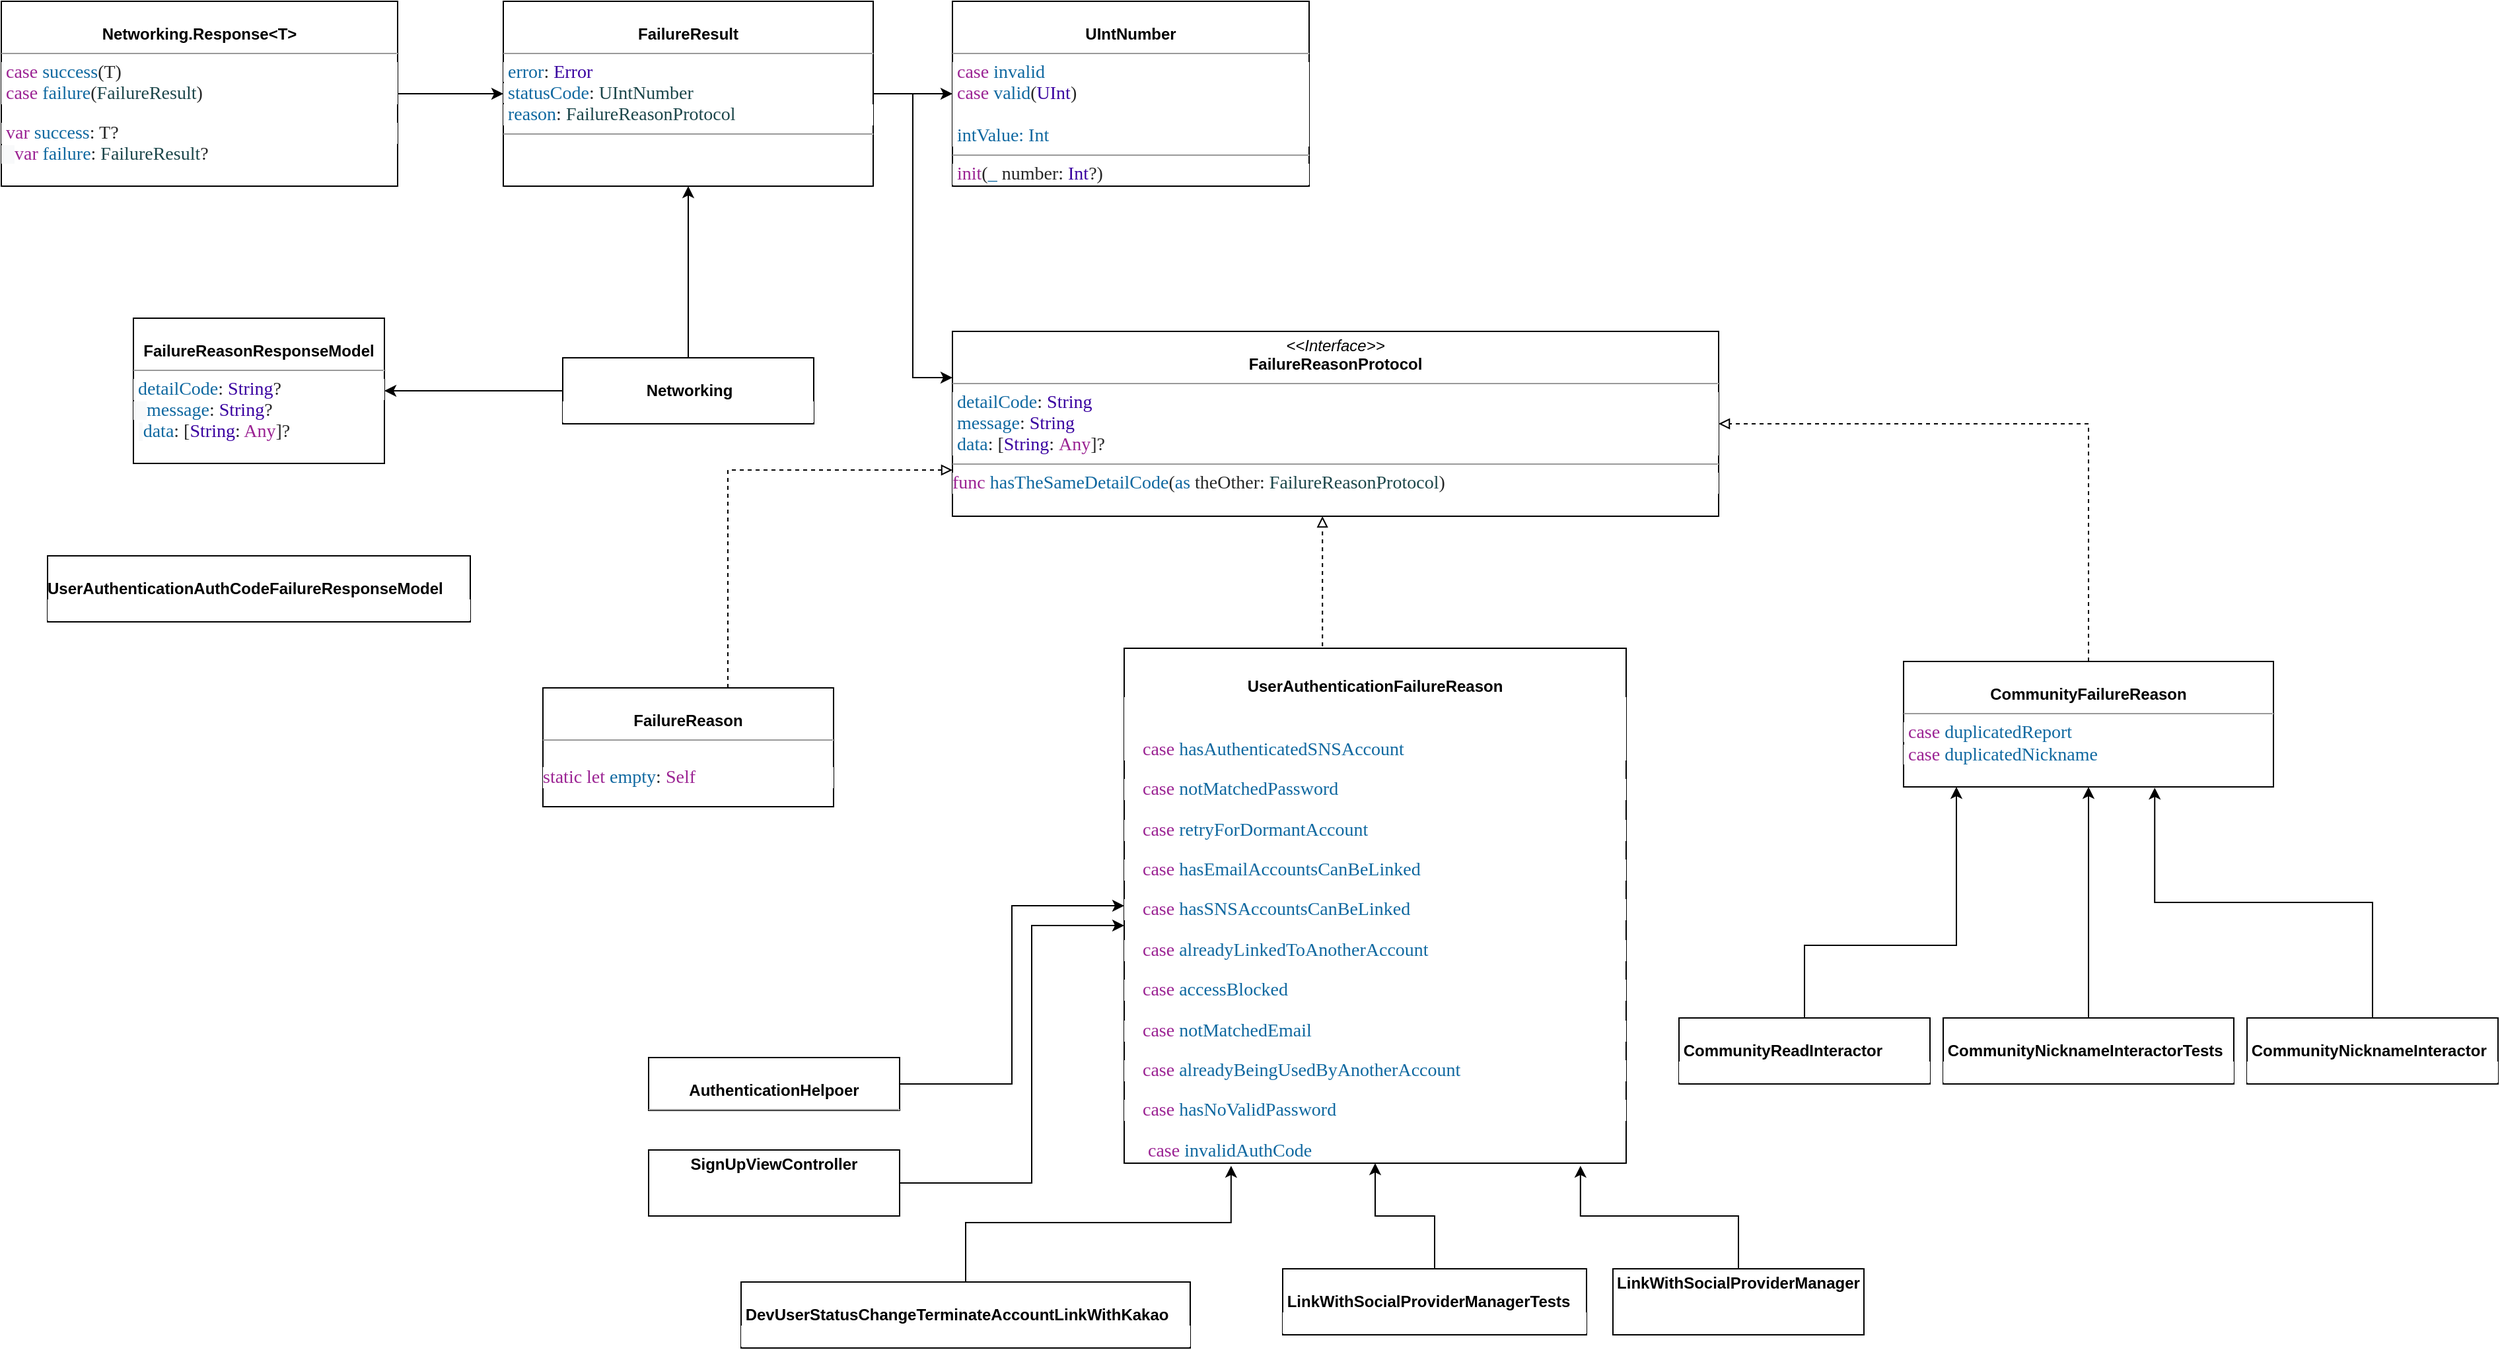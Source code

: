 <mxfile version="16.6.7" type="github">
  <diagram id="C5RBs43oDa-KdzZeNtuy" name="Page-1">
    <mxGraphModel dx="2040" dy="902" grid="1" gridSize="10" guides="1" tooltips="1" connect="1" arrows="1" fold="1" page="1" pageScale="1" pageWidth="827" pageHeight="1169" math="0" shadow="0">
      <root>
        <mxCell id="WIyWlLk6GJQsqaUBKTNV-0" />
        <mxCell id="WIyWlLk6GJQsqaUBKTNV-1" parent="WIyWlLk6GJQsqaUBKTNV-0" />
        <mxCell id="xyc1oHUzZBv7kjJxeI7Q-5" value="&lt;p style=&quot;margin: 0px ; margin-top: 4px ; text-align: center&quot;&gt;&lt;i&gt;&amp;lt;&amp;lt;Interface&amp;gt;&amp;gt;&lt;/i&gt;&lt;br&gt;&lt;b&gt;FailureReasonProtocol&lt;/b&gt;&lt;/p&gt;&lt;hr size=&quot;1&quot;&gt;&lt;p style=&quot;margin: 0px ; font-stretch: normal ; font-size: 14px ; line-height: normal ; font-family: &amp;#34;menlo&amp;#34; ; background-color: rgb(255 , 255 , 255)&quot;&gt;&lt;span style=&quot;color: rgba(0 , 0 , 0 , 0.85)&quot;&gt;&amp;nbsp;&lt;/span&gt;&lt;span style=&quot;color: rgb(15 , 104 , 160)&quot;&gt;detailCode&lt;span style=&quot;color: rgba(0 , 0 , 0 , 0.85)&quot;&gt;:&amp;nbsp;&lt;/span&gt;&lt;span style=&quot;color: rgb(57 , 0 , 160)&quot;&gt;String&lt;/span&gt;&lt;/span&gt;&lt;/p&gt;&lt;p style=&quot;margin: 0px ; font-stretch: normal ; font-size: 14px ; line-height: normal ; font-family: &amp;#34;menlo&amp;#34; ; color: rgba(0 , 0 , 0 , 0.85) ; background-color: rgb(255 , 255 , 255)&quot;&gt;&amp;nbsp;&lt;span style=&quot;color: rgb(15 , 104 , 160)&quot;&gt;message&lt;/span&gt;:&amp;nbsp;&lt;span style=&quot;color: rgb(57 , 0 , 160)&quot;&gt;String&lt;/span&gt;&lt;/p&gt;&lt;p style=&quot;margin: 0px ; font-stretch: normal ; font-size: 14px ; line-height: normal ; font-family: &amp;#34;menlo&amp;#34; ; color: rgba(0 , 0 , 0 , 0.85) ; background-color: rgb(255 , 255 , 255)&quot;&gt;&amp;nbsp;&lt;span style=&quot;color: rgb(15 , 104 , 160)&quot;&gt;data&lt;/span&gt;: [&lt;span style=&quot;color: rgb(57 , 0 , 160)&quot;&gt;String&lt;/span&gt;:&amp;nbsp;&lt;span style=&quot;color: rgb(155 , 35 , 147)&quot;&gt;Any&lt;/span&gt;]?&lt;/p&gt;&lt;hr size=&quot;1&quot;&gt;&lt;p style=&quot;margin: 0px ; font-stretch: normal ; font-size: 14px ; line-height: normal ; font-family: &amp;#34;menlo&amp;#34; ; color: rgb(15 , 104 , 160) ; background-color: rgb(255 , 255 , 255)&quot;&gt;&lt;span style=&quot;color: #9b2393&quot;&gt;func&lt;/span&gt;&lt;span style=&quot;color: rgba(0 , 0 , 0 , 0.85)&quot;&gt; &lt;/span&gt;hasTheSameDetailCode&lt;span style=&quot;color: rgba(0 , 0 , 0 , 0.85)&quot;&gt;(&lt;/span&gt;as&lt;span style=&quot;color: rgba(0 , 0 , 0 , 0.85)&quot;&gt; theOther: &lt;/span&gt;&lt;span style=&quot;color: #1c464a&quot;&gt;FailureReasonProtocol&lt;/span&gt;&lt;span style=&quot;color: rgba(0 , 0 , 0 , 0.85)&quot;&gt;)&lt;/span&gt;&lt;/p&gt;" style="verticalAlign=top;align=left;overflow=fill;fontSize=12;fontFamily=Helvetica;html=1;" vertex="1" parent="WIyWlLk6GJQsqaUBKTNV-1">
          <mxGeometry x="740" y="370" width="580" height="140" as="geometry" />
        </mxCell>
        <mxCell id="xyc1oHUzZBv7kjJxeI7Q-32" value="" style="edgeStyle=orthogonalEdgeStyle;rounded=0;orthogonalLoop=1;jettySize=auto;html=1;endArrow=block;endFill=0;dashed=1;exitX=0.395;exitY=-0.004;exitDx=0;exitDy=0;exitPerimeter=0;" edge="1" parent="WIyWlLk6GJQsqaUBKTNV-1" source="xyc1oHUzZBv7kjJxeI7Q-27" target="xyc1oHUzZBv7kjJxeI7Q-5">
          <mxGeometry relative="1" as="geometry">
            <Array as="points">
              <mxPoint x="1020" y="500" />
              <mxPoint x="1020" y="500" />
            </Array>
          </mxGeometry>
        </mxCell>
        <mxCell id="xyc1oHUzZBv7kjJxeI7Q-36" style="edgeStyle=orthogonalEdgeStyle;rounded=0;orthogonalLoop=1;jettySize=auto;html=1;entryX=0;entryY=0.75;entryDx=0;entryDy=0;endArrow=block;endFill=0;dashed=1;" edge="1" parent="WIyWlLk6GJQsqaUBKTNV-1" source="xyc1oHUzZBv7kjJxeI7Q-13" target="xyc1oHUzZBv7kjJxeI7Q-5">
          <mxGeometry relative="1" as="geometry">
            <Array as="points">
              <mxPoint x="570" y="475" />
            </Array>
          </mxGeometry>
        </mxCell>
        <mxCell id="xyc1oHUzZBv7kjJxeI7Q-13" value="&lt;p style=&quot;margin: 0px ; margin-top: 4px ; text-align: center&quot;&gt;&lt;br&gt;&lt;b&gt;FailureReason&lt;/b&gt;&lt;/p&gt;&lt;hr size=&quot;1&quot;&gt;&lt;p style=&quot;margin: 0px ; font-stretch: normal ; font-size: 14px ; line-height: normal ; font-family: &amp;#34;menlo&amp;#34; ; background-color: rgb(255 , 255 , 255)&quot;&gt;&lt;/p&gt;&lt;p style=&quot;margin: 0px ; margin-left: 4px&quot;&gt;&lt;br&gt;&lt;/p&gt;&lt;p style=&quot;margin: 0px ; font-stretch: normal ; font-size: 14px ; line-height: normal ; font-family: &amp;#34;menlo&amp;#34; ; color: rgb(155 , 35 , 147) ; background-color: rgb(255 , 255 , 255)&quot;&gt;static&lt;span style=&quot;color: rgba(0 , 0 , 0 , 0.85)&quot;&gt; &lt;/span&gt;let&lt;span style=&quot;color: rgba(0 , 0 , 0 , 0.85)&quot;&gt; &lt;/span&gt;&lt;span style=&quot;color: #0f68a0&quot;&gt;empty&lt;/span&gt;&lt;span style=&quot;color: rgba(0 , 0 , 0 , 0.85)&quot;&gt;: &lt;/span&gt;Self&lt;/p&gt;" style="verticalAlign=top;align=left;overflow=fill;fontSize=12;fontFamily=Helvetica;html=1;" vertex="1" parent="WIyWlLk6GJQsqaUBKTNV-1">
          <mxGeometry x="430" y="640" width="220" height="90" as="geometry" />
        </mxCell>
        <mxCell id="xyc1oHUzZBv7kjJxeI7Q-37" style="edgeStyle=orthogonalEdgeStyle;rounded=0;orthogonalLoop=1;jettySize=auto;html=1;entryX=1;entryY=0.5;entryDx=0;entryDy=0;dashed=1;endArrow=block;endFill=0;" edge="1" parent="WIyWlLk6GJQsqaUBKTNV-1" source="xyc1oHUzZBv7kjJxeI7Q-14" target="xyc1oHUzZBv7kjJxeI7Q-5">
          <mxGeometry relative="1" as="geometry">
            <Array as="points">
              <mxPoint x="1600" y="440" />
            </Array>
          </mxGeometry>
        </mxCell>
        <mxCell id="xyc1oHUzZBv7kjJxeI7Q-14" value="&lt;p style=&quot;margin: 0px ; margin-top: 4px ; text-align: center&quot;&gt;&lt;br&gt;&lt;b&gt;CommunityFailureReason&lt;/b&gt;&lt;/p&gt;&lt;hr size=&quot;1&quot;&gt;&lt;p style=&quot;margin: 0px ; font-stretch: normal ; font-size: 14px ; line-height: normal ; font-family: &amp;#34;menlo&amp;#34; ; background-color: rgb(255 , 255 , 255)&quot;&gt;&lt;/p&gt;&lt;span style=&quot;color: rgb(155 , 35 , 147) ; font-family: &amp;#34;menlo&amp;#34; ; font-size: 14px ; background-color: rgb(255 , 255 , 255)&quot;&gt;&amp;nbsp;case&amp;nbsp;&lt;/span&gt;&lt;span style=&quot;color: rgb(15 , 104 , 160) ; font-family: &amp;#34;menlo&amp;#34; ; font-size: 14px ; background-color: rgb(255 , 255 , 255)&quot;&gt;duplicatedReport&lt;/span&gt;&lt;span style=&quot;color: rgb(155 , 35 , 147) ; font-family: &amp;#34;menlo&amp;#34; ; font-size: 14px ; background-color: rgb(255 , 255 , 255)&quot;&gt;&lt;br&gt;&lt;/span&gt;&lt;span style=&quot;color: rgb(155 , 35 , 147) ; font-family: &amp;#34;menlo&amp;#34; ; font-size: 14px ; background-color: rgb(255 , 255 , 255)&quot;&gt;&amp;nbsp;case&amp;nbsp;&lt;/span&gt;&lt;span style=&quot;color: rgb(15 , 104 , 160) ; font-family: &amp;#34;menlo&amp;#34; ; font-size: 14px ; background-color: rgb(255 , 255 , 255)&quot;&gt;duplicatedNickname&lt;/span&gt;&lt;span style=&quot;color: rgb(155 , 35 , 147) ; font-family: &amp;#34;menlo&amp;#34; ; font-size: 14px ; background-color: rgb(255 , 255 , 255)&quot;&gt;&lt;br&gt;&lt;/span&gt;" style="verticalAlign=top;align=left;overflow=fill;fontSize=12;fontFamily=Helvetica;html=1;" vertex="1" parent="WIyWlLk6GJQsqaUBKTNV-1">
          <mxGeometry x="1460" y="620" width="280" height="95" as="geometry" />
        </mxCell>
        <mxCell id="xyc1oHUzZBv7kjJxeI7Q-34" value="" style="edgeStyle=orthogonalEdgeStyle;rounded=0;orthogonalLoop=1;jettySize=auto;html=1;endArrow=classic;endFill=1;" edge="1" parent="WIyWlLk6GJQsqaUBKTNV-1" source="xyc1oHUzZBv7kjJxeI7Q-25" target="xyc1oHUzZBv7kjJxeI7Q-26">
          <mxGeometry relative="1" as="geometry" />
        </mxCell>
        <mxCell id="xyc1oHUzZBv7kjJxeI7Q-35" style="edgeStyle=orthogonalEdgeStyle;rounded=0;orthogonalLoop=1;jettySize=auto;html=1;entryX=0;entryY=0.25;entryDx=0;entryDy=0;endArrow=classic;endFill=1;" edge="1" parent="WIyWlLk6GJQsqaUBKTNV-1" source="xyc1oHUzZBv7kjJxeI7Q-25" target="xyc1oHUzZBv7kjJxeI7Q-5">
          <mxGeometry relative="1" as="geometry" />
        </mxCell>
        <mxCell id="xyc1oHUzZBv7kjJxeI7Q-25" value="&lt;p style=&quot;margin: 0px ; margin-top: 4px ; text-align: center&quot;&gt;&lt;br&gt;&lt;b&gt;FailureResult&lt;/b&gt;&lt;/p&gt;&lt;hr size=&quot;1&quot;&gt;&lt;p style=&quot;margin: 0px ; font-stretch: normal ; font-size: 14px ; line-height: normal ; font-family: &amp;#34;menlo&amp;#34; ; color: rgb(15 , 104 , 160)&quot;&gt;&lt;span style=&quot;background-color: #ffffff&quot;&gt;&amp;nbsp;error&lt;/span&gt;&lt;span style=&quot;color: rgba(0 , 0 , 0 , 0.85) ; background-color: #ffffff&quot;&gt;: &lt;/span&gt;&lt;span style=&quot;color: #3900a0 ; background-color: #ffffff&quot;&gt;Error&lt;/span&gt;&lt;/p&gt;&lt;p style=&quot;margin: 0px ; font-stretch: normal ; font-size: 14px ; line-height: normal ; font-family: &amp;#34;menlo&amp;#34; ; color: rgb(15 , 104 , 160)&quot;&gt;&lt;span style=&quot;background-color: #ffffff&quot;&gt;&amp;nbsp;statusCode&lt;/span&gt;&lt;span style=&quot;color: rgba(0 , 0 , 0 , 0.85) ; background-color: #ffffff&quot;&gt;: &lt;/span&gt;&lt;span style=&quot;color: #1c464a ; background-color: #ffffff&quot;&gt;UIntNumber&lt;/span&gt;&lt;/p&gt;&lt;p style=&quot;margin: 0px ; font-stretch: normal ; font-size: 14px ; line-height: normal ; font-family: &amp;#34;menlo&amp;#34; ; color: rgb(28 , 70 , 74) ; background-color: rgb(255 , 255 , 255)&quot;&gt;&lt;span style=&quot;color: #0f68a0&quot;&gt;&amp;nbsp;reason&lt;/span&gt;&lt;span style=&quot;color: rgba(0 , 0 , 0 , 0.85)&quot;&gt;: &lt;/span&gt;FailureReasonProtocol&lt;/p&gt;&lt;hr size=&quot;1&quot;&gt;&lt;p style=&quot;margin: 0px ; margin-left: 4px&quot;&gt;&lt;br&gt;&lt;/p&gt;" style="verticalAlign=top;align=left;overflow=fill;fontSize=12;fontFamily=Helvetica;html=1;" vertex="1" parent="WIyWlLk6GJQsqaUBKTNV-1">
          <mxGeometry x="400" y="120" width="280" height="140" as="geometry" />
        </mxCell>
        <mxCell id="xyc1oHUzZBv7kjJxeI7Q-26" value="&lt;p style=&quot;margin: 0px ; margin-top: 4px ; text-align: center&quot;&gt;&lt;br&gt;&lt;b&gt;UIntNumber&lt;/b&gt;&lt;/p&gt;&lt;hr size=&quot;1&quot;&gt;&lt;p style=&quot;margin: 0px ; font-stretch: normal ; font-size: 14px ; line-height: normal ; font-family: &amp;#34;menlo&amp;#34; ; color: rgb(15 , 104 , 160) ; background-color: rgb(255 , 255 , 255)&quot;&gt;&lt;span style=&quot;color: #9b2393&quot;&gt;&amp;nbsp;case&lt;/span&gt;&lt;span style=&quot;color: rgba(0 , 0 , 0 , 0.85)&quot;&gt; &lt;/span&gt;invalid&lt;/p&gt;&lt;p style=&quot;margin: 0px ; font-stretch: normal ; font-size: 14px ; line-height: normal ; font-family: &amp;#34;menlo&amp;#34; ; color: rgba(0 , 0 , 0 , 0.85) ; background-color: rgb(255 , 255 , 255)&quot;&gt;&lt;span style=&quot;color: #9b2393&quot;&gt;&amp;nbsp;case&lt;/span&gt; &lt;span style=&quot;color: #0f68a0&quot;&gt;valid&lt;/span&gt;(&lt;span style=&quot;color: #3900a0&quot;&gt;UInt&lt;/span&gt;)&lt;/p&gt;&lt;p style=&quot;margin: 0px ; font-stretch: normal ; font-size: 14px ; line-height: normal ; font-family: &amp;#34;menlo&amp;#34; ; color: rgb(15 , 104 , 160) ; background-color: rgb(255 , 255 , 255)&quot;&gt;&amp;nbsp;&lt;/p&gt;&lt;p style=&quot;margin: 0px ; font-stretch: normal ; font-size: 14px ; line-height: normal ; font-family: &amp;#34;menlo&amp;#34; ; color: rgb(15 , 104 , 160) ; background-color: rgb(255 , 255 , 255)&quot;&gt;&amp;nbsp;intValue: Int&lt;/p&gt;&lt;hr size=&quot;1&quot;&gt;&lt;p style=&quot;margin: 0px ; font-stretch: normal ; font-size: 14px ; line-height: normal ; font-family: &amp;#34;menlo&amp;#34; ; color: rgba(0 , 0 , 0 , 0.85) ; background-color: rgb(255 , 255 , 255)&quot;&gt;&lt;span style=&quot;color: #9b2393&quot;&gt;&amp;nbsp;init&lt;/span&gt;(&lt;span style=&quot;color: #0f68a0&quot;&gt;_&lt;/span&gt; number: &lt;span style=&quot;color: #3900a0&quot;&gt;Int&lt;/span&gt;?)&lt;/p&gt;" style="verticalAlign=top;align=left;overflow=fill;fontSize=12;fontFamily=Helvetica;html=1;" vertex="1" parent="WIyWlLk6GJQsqaUBKTNV-1">
          <mxGeometry x="740" y="120" width="270" height="140" as="geometry" />
        </mxCell>
        <mxCell id="xyc1oHUzZBv7kjJxeI7Q-27" value="&lt;p style=&quot;margin: 0px ; margin-top: 4px ; text-align: center&quot;&gt;&lt;b&gt;&lt;br&gt;&lt;/b&gt;&lt;/p&gt;&lt;p style=&quot;margin: 0px ; margin-top: 4px ; text-align: center&quot;&gt;&lt;b&gt;UserAuthenticationFailureReason&lt;/b&gt;&lt;/p&gt;&lt;p style=&quot;margin: 0px ; font-stretch: normal ; font-size: 14px ; line-height: normal ; font-family: &amp;#34;menlo&amp;#34; ; background-color: rgb(255 , 255 , 255)&quot;&gt;&lt;/p&gt;&lt;p style=&quot;margin: 0px ; font-stretch: normal ; font-size: 14px ; line-height: normal ; font-family: &amp;#34;menlo&amp;#34; ; color: rgb(93 , 108 , 121) ; background-color: rgb(255 , 255 , 255)&quot;&gt;&lt;span style=&quot;color: rgba(0 , 0 , 0 , 0.85)&quot;&gt;&amp;nbsp; &amp;nbsp;&amp;nbsp;&lt;/span&gt;&lt;/p&gt;&lt;p style=&quot;margin: 0px ; font-stretch: normal ; font-size: 14px ; line-height: normal ; font-family: &amp;#34;menlo&amp;#34; ; color: rgb(93 , 108 , 121) ; background-color: rgb(255 , 255 , 255)&quot;&gt;&lt;span style=&quot;color: #9b2393&quot;&gt;&lt;br&gt;&lt;/span&gt;&lt;/p&gt;&lt;p style=&quot;margin: 0px ; font-stretch: normal ; font-size: 14px ; line-height: normal ; font-family: &amp;#34;menlo&amp;#34; ; color: rgb(93 , 108 , 121) ; background-color: rgb(255 , 255 , 255)&quot;&gt;&lt;span style=&quot;color: #9b2393&quot;&gt;&amp;nbsp; &amp;nbsp; case&lt;/span&gt;&lt;span style=&quot;color: rgba(0 , 0 , 0 , 0.85)&quot;&gt; &lt;/span&gt;&lt;span style=&quot;color: #0f68a0&quot;&gt;hasAuthenticatedSNSAccount&lt;/span&gt;&lt;/p&gt;&lt;br&gt;&lt;p style=&quot;margin: 0px ; font-stretch: normal ; font-size: 14px ; line-height: normal ; font-family: &amp;#34;menlo&amp;#34; ; color: rgb(15 , 104 , 160) ; background-color: rgb(255 , 255 , 255)&quot;&gt;&lt;span style=&quot;color: rgba(0 , 0 , 0 , 0.85)&quot;&gt;&amp;nbsp; &amp;nbsp; &lt;/span&gt;&lt;span style=&quot;color: #9b2393&quot;&gt;case&lt;/span&gt;&lt;span style=&quot;color: rgba(0 , 0 , 0 , 0.85)&quot;&gt; &lt;/span&gt;notMatchedPassword&lt;/p&gt;&lt;br&gt;&lt;p style=&quot;margin: 0px ; font-stretch: normal ; font-size: 14px ; line-height: normal ; font-family: &amp;#34;menlo&amp;#34; ; color: rgb(15 , 104 , 160) ; background-color: rgb(255 , 255 , 255)&quot;&gt;&lt;span style=&quot;color: rgba(0 , 0 , 0 , 0.85)&quot;&gt;&amp;nbsp; &amp;nbsp; &lt;/span&gt;&lt;span style=&quot;color: #9b2393&quot;&gt;case&lt;/span&gt;&lt;span style=&quot;color: rgba(0 , 0 , 0 , 0.85)&quot;&gt; &lt;/span&gt;retryForDormantAccount&lt;/p&gt;&lt;br&gt;&lt;p style=&quot;margin: 0px ; font-stretch: normal ; font-size: 14px ; line-height: normal ; font-family: &amp;#34;menlo&amp;#34; ; color: rgb(15 , 104 , 160) ; background-color: rgb(255 , 255 , 255)&quot;&gt;&lt;span style=&quot;color: rgba(0 , 0 , 0 , 0.85)&quot;&gt;&amp;nbsp; &amp;nbsp; &lt;/span&gt;&lt;span style=&quot;color: #9b2393&quot;&gt;case&lt;/span&gt;&lt;span style=&quot;color: rgba(0 , 0 , 0 , 0.85)&quot;&gt; &lt;/span&gt;hasEmailAccountsCanBeLinked&lt;/p&gt;&lt;br&gt;&lt;p style=&quot;margin: 0px ; font-stretch: normal ; font-size: 14px ; line-height: normal ; font-family: &amp;#34;menlo&amp;#34; ; color: rgb(15 , 104 , 160) ; background-color: rgb(255 , 255 , 255)&quot;&gt;&lt;span style=&quot;color: rgba(0 , 0 , 0 , 0.85)&quot;&gt;&amp;nbsp; &amp;nbsp; &lt;/span&gt;&lt;span style=&quot;color: #9b2393&quot;&gt;case&lt;/span&gt;&lt;span style=&quot;color: rgba(0 , 0 , 0 , 0.85)&quot;&gt; &lt;/span&gt;hasSNSAccountsCanBeLinked&lt;/p&gt;&lt;br&gt;&lt;p style=&quot;margin: 0px ; font-stretch: normal ; font-size: 14px ; line-height: normal ; font-family: &amp;#34;menlo&amp;#34; ; color: rgb(15 , 104 , 160) ; background-color: rgb(255 , 255 , 255)&quot;&gt;&lt;span style=&quot;color: rgba(0 , 0 , 0 , 0.85)&quot;&gt;&amp;nbsp; &amp;nbsp; &lt;/span&gt;&lt;span style=&quot;color: #9b2393&quot;&gt;case&lt;/span&gt;&lt;span style=&quot;color: rgba(0 , 0 , 0 , 0.85)&quot;&gt; &lt;/span&gt;alreadyLinkedToAnotherAccount&lt;/p&gt;&lt;br&gt;&lt;p style=&quot;margin: 0px ; font-stretch: normal ; font-size: 14px ; line-height: normal ; font-family: &amp;#34;menlo&amp;#34; ; color: rgb(15 , 104 , 160) ; background-color: rgb(255 , 255 , 255)&quot;&gt;&lt;span style=&quot;color: rgba(0 , 0 , 0 , 0.85)&quot;&gt;&amp;nbsp; &amp;nbsp; &lt;/span&gt;&lt;span style=&quot;color: #9b2393&quot;&gt;case&lt;/span&gt;&lt;span style=&quot;color: rgba(0 , 0 , 0 , 0.85)&quot;&gt; &lt;/span&gt;accessBlocked&lt;/p&gt;&lt;br&gt;&lt;p style=&quot;margin: 0px ; font-stretch: normal ; font-size: 14px ; line-height: normal ; font-family: &amp;#34;menlo&amp;#34; ; color: rgb(15 , 104 , 160) ; background-color: rgb(255 , 255 , 255)&quot;&gt;&lt;span style=&quot;color: rgba(0 , 0 , 0 , 0.85)&quot;&gt;&amp;nbsp; &amp;nbsp; &lt;/span&gt;&lt;span style=&quot;color: #9b2393&quot;&gt;case&lt;/span&gt;&lt;span style=&quot;color: rgba(0 , 0 , 0 , 0.85)&quot;&gt; &lt;/span&gt;notMatchedEmail&lt;/p&gt;&lt;br&gt;&lt;p style=&quot;margin: 0px ; font-stretch: normal ; font-size: 14px ; line-height: normal ; font-family: &amp;#34;menlo&amp;#34; ; color: rgb(15 , 104 , 160) ; background-color: rgb(255 , 255 , 255)&quot;&gt;&lt;span style=&quot;color: rgba(0 , 0 , 0 , 0.85)&quot;&gt;&amp;nbsp; &amp;nbsp; &lt;/span&gt;&lt;span style=&quot;color: #9b2393&quot;&gt;case&lt;/span&gt;&lt;span style=&quot;color: rgba(0 , 0 , 0 , 0.85)&quot;&gt; &lt;/span&gt;alreadyBeingUsedByAnotherAccount&lt;/p&gt;&lt;br&gt;&lt;p style=&quot;margin: 0px ; font-stretch: normal ; font-size: 14px ; line-height: normal ; font-family: &amp;#34;menlo&amp;#34; ; color: rgb(15 , 104 , 160) ; background-color: rgb(255 , 255 , 255)&quot;&gt;&lt;span style=&quot;color: rgba(0 , 0 , 0 , 0.85)&quot;&gt;&amp;nbsp; &amp;nbsp; &lt;/span&gt;&lt;span style=&quot;color: #9b2393&quot;&gt;case&lt;/span&gt;&lt;span style=&quot;color: rgba(0 , 0 , 0 , 0.85)&quot;&gt; &lt;/span&gt;hasNoValidPassword&lt;/p&gt;&lt;br&gt;&lt;p style=&quot;margin: 0px ; margin-left: 4px&quot;&gt;&lt;span style=&quot;font-family: &amp;#34;menlo&amp;#34; ; font-size: 14px ; background-color: rgb(255 , 255 , 255) ; color: rgba(0 , 0 , 0 , 0.85)&quot;&gt;&amp;nbsp; &amp;nbsp;&amp;nbsp;&lt;/span&gt;&lt;span style=&quot;font-family: &amp;#34;menlo&amp;#34; ; font-size: 14px ; background-color: rgb(255 , 255 , 255) ; color: rgb(155 , 35 , 147)&quot;&gt;case&lt;/span&gt;&lt;span style=&quot;font-family: &amp;#34;menlo&amp;#34; ; font-size: 14px ; background-color: rgb(255 , 255 , 255) ; color: rgba(0 , 0 , 0 , 0.85)&quot;&gt; &lt;/span&gt;&lt;span style=&quot;color: rgb(15 , 104 , 160) ; font-family: &amp;#34;menlo&amp;#34; ; font-size: 14px ; background-color: rgb(255 , 255 , 255)&quot;&gt;invalidAuthCode&lt;/span&gt;&lt;/p&gt;" style="verticalAlign=top;align=left;overflow=fill;fontSize=12;fontFamily=Helvetica;html=1;" vertex="1" parent="WIyWlLk6GJQsqaUBKTNV-1">
          <mxGeometry x="870" y="610" width="380" height="390" as="geometry" />
        </mxCell>
        <mxCell id="xyc1oHUzZBv7kjJxeI7Q-43" style="edgeStyle=orthogonalEdgeStyle;rounded=0;orthogonalLoop=1;jettySize=auto;html=1;entryX=0;entryY=0.5;entryDx=0;entryDy=0;endArrow=classic;endFill=1;" edge="1" parent="WIyWlLk6GJQsqaUBKTNV-1" source="xyc1oHUzZBv7kjJxeI7Q-28" target="xyc1oHUzZBv7kjJxeI7Q-27">
          <mxGeometry relative="1" as="geometry" />
        </mxCell>
        <mxCell id="xyc1oHUzZBv7kjJxeI7Q-28" value="&lt;p style=&quot;margin: 0px ; margin-top: 4px ; text-align: center&quot;&gt;&lt;br&gt;&lt;b&gt;AuthenticationHelpoer&lt;/b&gt;&lt;/p&gt;&lt;hr size=&quot;1&quot;&gt;&lt;p style=&quot;margin: 0px ; font-stretch: normal ; font-size: 14px ; line-height: normal ; font-family: &amp;#34;menlo&amp;#34; ; background-color: rgb(255 , 255 , 255)&quot;&gt;&lt;br&gt;&lt;/p&gt;&lt;hr size=&quot;1&quot;&gt;&lt;p style=&quot;margin: 0px ; margin-left: 4px&quot;&gt;&lt;br&gt;&lt;/p&gt;" style="verticalAlign=top;align=left;overflow=fill;fontSize=12;fontFamily=Helvetica;html=1;" vertex="1" parent="WIyWlLk6GJQsqaUBKTNV-1">
          <mxGeometry x="510" y="920" width="190" height="40" as="geometry" />
        </mxCell>
        <mxCell id="xyc1oHUzZBv7kjJxeI7Q-29" value="&lt;p style=&quot;margin: 0px ; margin-top: 4px ; text-align: center&quot;&gt;&lt;br&gt;&lt;b&gt;FailureReasonResponseModel&lt;/b&gt;&lt;/p&gt;&lt;hr size=&quot;1&quot;&gt;&lt;p style=&quot;margin: 0px ; font-stretch: normal ; font-size: 14px ; line-height: normal ; font-family: &amp;#34;menlo&amp;#34; ; background-color: rgb(255 , 255 , 255)&quot;&gt;&lt;/p&gt;&lt;p style=&quot;margin: 0px ; font-stretch: normal ; font-size: 14px ; line-height: normal ; font-family: &amp;#34;menlo&amp;#34; ; color: rgb(15 , 104 , 160) ; background-color: rgb(255 , 255 , 255)&quot;&gt;&lt;span style=&quot;color: rgba(0 , 0 , 0 , 0.85)&quot;&gt;&amp;nbsp;&lt;/span&gt;detailCode&lt;span style=&quot;color: rgba(0 , 0 , 0 , 0.85)&quot;&gt;: &lt;/span&gt;&lt;span style=&quot;color: #3900a0&quot;&gt;String&lt;/span&gt;&lt;span style=&quot;color: rgba(0 , 0 , 0 , 0.85)&quot;&gt;?&lt;/span&gt;&lt;/p&gt;&lt;p style=&quot;margin: 0px ; font-stretch: normal ; line-height: normal&quot;&gt;&lt;span style=&quot;background-color: rgb(248 , 249 , 250)&quot;&gt;&amp;nbsp; &amp;nbsp;&lt;/span&gt;&lt;span style=&quot;color: rgb(15 , 104 , 160) ; font-family: &amp;#34;menlo&amp;#34; ; font-size: 14px ; background-color: rgb(255 , 255 , 255)&quot;&gt;message&lt;/span&gt;&lt;font face=&quot;menlo&quot;&gt;&lt;span style=&quot;color: rgba(0 , 0 , 0 , 0.85) ; font-size: 14px ; background-color: rgb(255 , 255 , 255)&quot;&gt;: &lt;/span&gt;&lt;/font&gt;&lt;span style=&quot;color: rgb(57 , 0 , 160) ; font-family: &amp;#34;menlo&amp;#34; ; font-size: 14px ; background-color: rgb(255 , 255 , 255)&quot;&gt;String&lt;/span&gt;&lt;font face=&quot;menlo&quot;&gt;&lt;span style=&quot;color: rgba(0 , 0 , 0 , 0.85) ; font-size: 14px ; background-color: rgb(255 , 255 , 255)&quot;&gt;?&lt;/span&gt;&lt;/font&gt;&lt;/p&gt;&lt;p style=&quot;margin: 0px ; margin-left: 4px&quot;&gt;&lt;span style=&quot;background-color: rgb(248 , 249 , 250)&quot;&gt;&amp;nbsp;&lt;/span&gt;&lt;span style=&quot;font-family: &amp;#34;menlo&amp;#34; ; font-size: 14px ; background-color: rgb(255 , 255 , 255) ; color: rgb(15 , 104 , 160)&quot;&gt;data&lt;/span&gt;&lt;span style=&quot;color: rgba(0 , 0 , 0 , 0.85) ; font-family: &amp;#34;menlo&amp;#34; ; font-size: 14px ; background-color: rgb(255 , 255 , 255)&quot;&gt;: [&lt;/span&gt;&lt;span style=&quot;font-family: &amp;#34;menlo&amp;#34; ; font-size: 14px ; background-color: rgb(255 , 255 , 255) ; color: rgb(57 , 0 , 160)&quot;&gt;String&lt;/span&gt;&lt;span style=&quot;color: rgba(0 , 0 , 0 , 0.85) ; font-family: &amp;#34;menlo&amp;#34; ; font-size: 14px ; background-color: rgb(255 , 255 , 255)&quot;&gt;: &lt;/span&gt;&lt;span style=&quot;font-family: &amp;#34;menlo&amp;#34; ; font-size: 14px ; background-color: rgb(255 , 255 , 255) ; color: rgb(155 , 35 , 147)&quot;&gt;Any&lt;/span&gt;&lt;span style=&quot;color: rgba(0 , 0 , 0 , 0.85) ; font-family: &amp;#34;menlo&amp;#34; ; font-size: 14px ; background-color: rgb(255 , 255 , 255)&quot;&gt;]?&lt;/span&gt;&lt;br&gt;&lt;/p&gt;" style="verticalAlign=top;align=left;overflow=fill;fontSize=12;fontFamily=Helvetica;html=1;" vertex="1" parent="WIyWlLk6GJQsqaUBKTNV-1">
          <mxGeometry x="120" y="360" width="190" height="110" as="geometry" />
        </mxCell>
        <mxCell id="xyc1oHUzZBv7kjJxeI7Q-33" value="" style="edgeStyle=orthogonalEdgeStyle;rounded=0;orthogonalLoop=1;jettySize=auto;html=1;endArrow=classic;endFill=1;" edge="1" parent="WIyWlLk6GJQsqaUBKTNV-1" source="xyc1oHUzZBv7kjJxeI7Q-30" target="xyc1oHUzZBv7kjJxeI7Q-25">
          <mxGeometry relative="1" as="geometry" />
        </mxCell>
        <mxCell id="xyc1oHUzZBv7kjJxeI7Q-30" value="&lt;p style=&quot;margin: 0px ; margin-top: 4px ; text-align: center&quot;&gt;&lt;br&gt;&lt;b&gt;Networking.Response&amp;lt;T&amp;gt;&lt;/b&gt;&lt;/p&gt;&lt;hr size=&quot;1&quot;&gt;&lt;p style=&quot;margin: 0px ; font-stretch: normal ; font-size: 14px ; line-height: normal ; font-family: &amp;#34;menlo&amp;#34; ; background-color: rgb(255 , 255 , 255)&quot;&gt;&lt;/p&gt;&lt;p style=&quot;margin: 0px ; font-stretch: normal ; font-size: 14px ; line-height: normal ; font-family: &amp;#34;menlo&amp;#34; ; color: rgba(0 , 0 , 0 , 0.85) ; background-color: rgb(255 , 255 , 255)&quot;&gt;&amp;nbsp;&lt;span style=&quot;color: #9b2393&quot;&gt;case&lt;/span&gt; &lt;span style=&quot;color: #0f68a0&quot;&gt;success&lt;/span&gt;(T)&lt;/p&gt;&lt;p style=&quot;margin: 0px ; font-stretch: normal ; font-size: 14px ; line-height: normal ; font-family: &amp;#34;menlo&amp;#34; ; color: rgb(28 , 70 , 74) ; background-color: rgb(255 , 255 , 255)&quot;&gt;&lt;span style=&quot;color: rgba(0 , 0 , 0 , 0.85)&quot;&gt;&amp;nbsp;&lt;/span&gt;&lt;span style=&quot;color: #9b2393&quot;&gt;case&lt;/span&gt;&lt;span style=&quot;color: rgba(0 , 0 , 0 , 0.85)&quot;&gt; &lt;/span&gt;&lt;span style=&quot;color: #0f68a0&quot;&gt;failure&lt;/span&gt;&lt;span style=&quot;color: rgba(0 , 0 , 0 , 0.85)&quot;&gt;(&lt;/span&gt;FailureResult&lt;span style=&quot;color: rgba(0 , 0 , 0 , 0.85)&quot;&gt;)&lt;/span&gt;&lt;/p&gt;&lt;div&gt;&lt;span style=&quot;color: rgba(0 , 0 , 0 , 0.85)&quot;&gt;&lt;br&gt;&lt;/span&gt;&lt;/div&gt;&lt;div&gt;&lt;p style=&quot;margin: 0px ; font-stretch: normal ; font-size: 14px ; line-height: normal ; font-family: &amp;#34;menlo&amp;#34; ; color: rgba(0 , 0 , 0 , 0.85) ; background-color: rgb(255 , 255 , 255)&quot;&gt;&amp;nbsp;&lt;span style=&quot;color: #9b2393&quot;&gt;var&lt;/span&gt; &lt;span style=&quot;color: #0f68a0&quot;&gt;success&lt;/span&gt;: T?&lt;/p&gt;&lt;p style=&quot;margin: 0px ; font-stretch: normal ; line-height: normal ; min-height: 16px&quot;&gt;&lt;span style=&quot;background-color: rgb(248 , 249 , 250)&quot;&gt;&amp;nbsp; &amp;nbsp;&lt;/span&gt;&lt;span style=&quot;font-family: &amp;#34;menlo&amp;#34; ; font-size: 14px ; background-color: rgb(255 , 255 , 255) ; color: rgb(155 , 35 , 147)&quot;&gt;var&lt;/span&gt; &lt;span style=&quot;font-family: &amp;#34;menlo&amp;#34; ; font-size: 14px ; background-color: rgb(255 , 255 , 255) ; color: rgb(15 , 104 , 160)&quot;&gt;failure&lt;/span&gt;&lt;span style=&quot;font-family: &amp;#34;menlo&amp;#34; ; font-size: 14px ; background-color: rgb(255 , 255 , 255) ; color: rgba(0 , 0 , 0 , 0.85)&quot;&gt;: &lt;/span&gt;&lt;span style=&quot;font-family: &amp;#34;menlo&amp;#34; ; font-size: 14px ; background-color: rgb(255 , 255 , 255) ; color: rgb(28 , 70 , 74)&quot;&gt;FailureResult&lt;/span&gt;&lt;span style=&quot;font-family: &amp;#34;menlo&amp;#34; ; font-size: 14px ; background-color: rgb(255 , 255 , 255) ; color: rgba(0 , 0 , 0 , 0.85)&quot;&gt;?&lt;/span&gt;&lt;br&gt;&lt;/p&gt;&lt;/div&gt;" style="verticalAlign=top;align=left;overflow=fill;fontSize=12;fontFamily=Helvetica;html=1;" vertex="1" parent="WIyWlLk6GJQsqaUBKTNV-1">
          <mxGeometry x="20" y="120" width="300" height="140" as="geometry" />
        </mxCell>
        <mxCell id="xyc1oHUzZBv7kjJxeI7Q-31" value="&lt;p style=&quot;margin: 0px ; margin-top: 4px ; text-align: center&quot;&gt;&lt;br&gt;&lt;/p&gt;&lt;span style=&quot;text-align: center&quot;&gt;&lt;b&gt;UserAuthenticationAuthCodeFailureResponseModel&lt;/b&gt;&lt;/span&gt;&lt;p style=&quot;margin: 0px ; font-stretch: normal ; font-size: 14px ; line-height: normal ; font-family: &amp;#34;menlo&amp;#34; ; background-color: rgb(255 , 255 , 255)&quot;&gt;&lt;br&gt;&lt;/p&gt;&lt;hr size=&quot;1&quot;&gt;&lt;p style=&quot;margin: 0px ; margin-left: 4px&quot;&gt;&lt;br&gt;&lt;/p&gt;" style="verticalAlign=top;align=left;overflow=fill;fontSize=12;fontFamily=Helvetica;html=1;" vertex="1" parent="WIyWlLk6GJQsqaUBKTNV-1">
          <mxGeometry x="55" y="540" width="320" height="50" as="geometry" />
        </mxCell>
        <mxCell id="xyc1oHUzZBv7kjJxeI7Q-41" style="edgeStyle=orthogonalEdgeStyle;rounded=0;orthogonalLoop=1;jettySize=auto;html=1;entryX=1;entryY=0.5;entryDx=0;entryDy=0;endArrow=classic;endFill=1;" edge="1" parent="WIyWlLk6GJQsqaUBKTNV-1" source="xyc1oHUzZBv7kjJxeI7Q-39" target="xyc1oHUzZBv7kjJxeI7Q-29">
          <mxGeometry relative="1" as="geometry" />
        </mxCell>
        <mxCell id="xyc1oHUzZBv7kjJxeI7Q-58" style="edgeStyle=orthogonalEdgeStyle;rounded=0;orthogonalLoop=1;jettySize=auto;html=1;entryX=0.5;entryY=1;entryDx=0;entryDy=0;endArrow=classic;endFill=1;" edge="1" parent="WIyWlLk6GJQsqaUBKTNV-1" source="xyc1oHUzZBv7kjJxeI7Q-39" target="xyc1oHUzZBv7kjJxeI7Q-25">
          <mxGeometry relative="1" as="geometry">
            <Array as="points">
              <mxPoint x="540" y="280" />
              <mxPoint x="540" y="280" />
            </Array>
          </mxGeometry>
        </mxCell>
        <mxCell id="xyc1oHUzZBv7kjJxeI7Q-39" value="&lt;p style=&quot;margin: 0px ; margin-top: 4px ; text-align: center&quot;&gt;&lt;br&gt;&lt;/p&gt;&lt;span style=&quot;text-align: center&quot;&gt;&lt;b&gt;&amp;nbsp; &amp;nbsp; &amp;nbsp; &amp;nbsp; &amp;nbsp; &amp;nbsp; &amp;nbsp; &amp;nbsp; &amp;nbsp; &amp;nbsp;Networking&lt;/b&gt;&lt;/span&gt;&lt;p style=&quot;margin: 0px ; font-stretch: normal ; font-size: 14px ; line-height: normal ; font-family: &amp;#34;menlo&amp;#34; ; background-color: rgb(255 , 255 , 255)&quot;&gt;&lt;br&gt;&lt;/p&gt;&lt;hr size=&quot;1&quot;&gt;&lt;p style=&quot;margin: 0px ; margin-left: 4px&quot;&gt;&lt;br&gt;&lt;/p&gt;" style="verticalAlign=top;align=left;overflow=fill;fontSize=12;fontFamily=Helvetica;html=1;" vertex="1" parent="WIyWlLk6GJQsqaUBKTNV-1">
          <mxGeometry x="445" y="390" width="190" height="50" as="geometry" />
        </mxCell>
        <mxCell id="xyc1oHUzZBv7kjJxeI7Q-46" style="edgeStyle=orthogonalEdgeStyle;rounded=0;orthogonalLoop=1;jettySize=auto;html=1;entryX=0.679;entryY=1.006;entryDx=0;entryDy=0;entryPerimeter=0;endArrow=classic;endFill=1;" edge="1" parent="WIyWlLk6GJQsqaUBKTNV-1" source="xyc1oHUzZBv7kjJxeI7Q-44" target="xyc1oHUzZBv7kjJxeI7Q-14">
          <mxGeometry relative="1" as="geometry" />
        </mxCell>
        <mxCell id="xyc1oHUzZBv7kjJxeI7Q-44" value="&lt;p style=&quot;margin: 0px ; margin-top: 4px ; text-align: center&quot;&gt;&lt;br&gt;&lt;/p&gt;&lt;span style=&quot;text-align: center&quot;&gt;&lt;b&gt;&amp;nbsp;CommunityNicknameInteractor&lt;/b&gt;&lt;/span&gt;&lt;p style=&quot;margin: 0px ; font-stretch: normal ; font-size: 14px ; line-height: normal ; font-family: &amp;#34;menlo&amp;#34; ; background-color: rgb(255 , 255 , 255)&quot;&gt;&lt;br&gt;&lt;/p&gt;&lt;hr size=&quot;1&quot;&gt;&lt;p style=&quot;margin: 0px ; margin-left: 4px&quot;&gt;&lt;br&gt;&lt;/p&gt;" style="verticalAlign=top;align=left;overflow=fill;fontSize=12;fontFamily=Helvetica;html=1;" vertex="1" parent="WIyWlLk6GJQsqaUBKTNV-1">
          <mxGeometry x="1720" y="890" width="190" height="50" as="geometry" />
        </mxCell>
        <mxCell id="xyc1oHUzZBv7kjJxeI7Q-47" style="edgeStyle=orthogonalEdgeStyle;rounded=0;orthogonalLoop=1;jettySize=auto;html=1;endArrow=classic;endFill=1;" edge="1" parent="WIyWlLk6GJQsqaUBKTNV-1" source="xyc1oHUzZBv7kjJxeI7Q-45" target="xyc1oHUzZBv7kjJxeI7Q-14">
          <mxGeometry relative="1" as="geometry">
            <Array as="points">
              <mxPoint x="1500" y="835" />
            </Array>
          </mxGeometry>
        </mxCell>
        <mxCell id="xyc1oHUzZBv7kjJxeI7Q-45" value="&lt;p style=&quot;margin: 0px ; margin-top: 4px ; text-align: center&quot;&gt;&lt;br&gt;&lt;/p&gt;&lt;span style=&quot;text-align: center&quot;&gt;&lt;b&gt;&amp;nbsp;CommunityReadInteractor&lt;/b&gt;&lt;/span&gt;&lt;p style=&quot;margin: 0px ; font-stretch: normal ; font-size: 14px ; line-height: normal ; font-family: &amp;#34;menlo&amp;#34; ; background-color: rgb(255 , 255 , 255)&quot;&gt;&lt;br&gt;&lt;/p&gt;&lt;hr size=&quot;1&quot;&gt;&lt;p style=&quot;margin: 0px ; margin-left: 4px&quot;&gt;&lt;br&gt;&lt;/p&gt;" style="verticalAlign=top;align=left;overflow=fill;fontSize=12;fontFamily=Helvetica;html=1;" vertex="1" parent="WIyWlLk6GJQsqaUBKTNV-1">
          <mxGeometry x="1290" y="890" width="190" height="50" as="geometry" />
        </mxCell>
        <mxCell id="xyc1oHUzZBv7kjJxeI7Q-56" style="edgeStyle=orthogonalEdgeStyle;rounded=0;orthogonalLoop=1;jettySize=auto;html=1;endArrow=classic;endFill=1;" edge="1" parent="WIyWlLk6GJQsqaUBKTNV-1" source="xyc1oHUzZBv7kjJxeI7Q-48" target="xyc1oHUzZBv7kjJxeI7Q-27">
          <mxGeometry relative="1" as="geometry" />
        </mxCell>
        <mxCell id="xyc1oHUzZBv7kjJxeI7Q-48" value="&lt;p style=&quot;margin: 0px ; margin-top: 4px ; text-align: center&quot;&gt;&lt;br&gt;&lt;/p&gt;&lt;span style=&quot;text-align: center&quot;&gt;&lt;b&gt;&amp;nbsp;LinkWithSocialProviderManagerTests&lt;/b&gt;&lt;/span&gt;&lt;p style=&quot;margin: 0px ; font-stretch: normal ; font-size: 14px ; line-height: normal ; font-family: &amp;#34;menlo&amp;#34; ; background-color: rgb(255 , 255 , 255)&quot;&gt;&lt;br&gt;&lt;/p&gt;&lt;hr size=&quot;1&quot;&gt;&lt;p style=&quot;margin: 0px ; margin-left: 4px&quot;&gt;&lt;br&gt;&lt;/p&gt;" style="verticalAlign=top;align=left;overflow=fill;fontSize=12;fontFamily=Helvetica;html=1;" vertex="1" parent="WIyWlLk6GJQsqaUBKTNV-1">
          <mxGeometry x="990" y="1080" width="230" height="50" as="geometry" />
        </mxCell>
        <mxCell id="xyc1oHUzZBv7kjJxeI7Q-53" style="edgeStyle=orthogonalEdgeStyle;rounded=0;orthogonalLoop=1;jettySize=auto;html=1;endArrow=classic;endFill=1;" edge="1" parent="WIyWlLk6GJQsqaUBKTNV-1" source="xyc1oHUzZBv7kjJxeI7Q-49">
          <mxGeometry relative="1" as="geometry">
            <mxPoint x="870" y="820" as="targetPoint" />
            <Array as="points">
              <mxPoint x="800" y="1015" />
              <mxPoint x="800" y="820" />
            </Array>
          </mxGeometry>
        </mxCell>
        <mxCell id="xyc1oHUzZBv7kjJxeI7Q-49" value="&lt;p style=&quot;margin: 0px ; margin-top: 4px ; text-align: center&quot;&gt;&lt;b&gt;SignUpViewController&lt;/b&gt;&lt;/p&gt;" style="verticalAlign=top;align=left;overflow=fill;fontSize=12;fontFamily=Helvetica;html=1;" vertex="1" parent="WIyWlLk6GJQsqaUBKTNV-1">
          <mxGeometry x="510" y="990" width="190" height="50" as="geometry" />
        </mxCell>
        <mxCell id="xyc1oHUzZBv7kjJxeI7Q-59" style="edgeStyle=orthogonalEdgeStyle;rounded=0;orthogonalLoop=1;jettySize=auto;html=1;entryX=0.909;entryY=1.005;entryDx=0;entryDy=0;entryPerimeter=0;endArrow=classic;endFill=1;" edge="1" parent="WIyWlLk6GJQsqaUBKTNV-1" source="xyc1oHUzZBv7kjJxeI7Q-50" target="xyc1oHUzZBv7kjJxeI7Q-27">
          <mxGeometry relative="1" as="geometry" />
        </mxCell>
        <mxCell id="xyc1oHUzZBv7kjJxeI7Q-50" value="&lt;p style=&quot;margin: 0px ; margin-top: 4px ; text-align: center&quot;&gt;&lt;b&gt;LinkWithSocialProviderManager&lt;/b&gt;&lt;/p&gt;" style="verticalAlign=top;align=left;overflow=fill;fontSize=12;fontFamily=Helvetica;html=1;" vertex="1" parent="WIyWlLk6GJQsqaUBKTNV-1">
          <mxGeometry x="1240" y="1080" width="190" height="50" as="geometry" />
        </mxCell>
        <mxCell id="xyc1oHUzZBv7kjJxeI7Q-62" style="edgeStyle=orthogonalEdgeStyle;rounded=0;orthogonalLoop=1;jettySize=auto;html=1;entryX=0.213;entryY=1.005;entryDx=0;entryDy=0;entryPerimeter=0;endArrow=classic;endFill=1;" edge="1" parent="WIyWlLk6GJQsqaUBKTNV-1" source="xyc1oHUzZBv7kjJxeI7Q-51" target="xyc1oHUzZBv7kjJxeI7Q-27">
          <mxGeometry relative="1" as="geometry" />
        </mxCell>
        <mxCell id="xyc1oHUzZBv7kjJxeI7Q-51" value="&lt;p style=&quot;margin: 0px ; margin-top: 4px ; text-align: center&quot;&gt;&lt;br&gt;&lt;/p&gt;&lt;span style=&quot;text-align: center&quot;&gt;&lt;b&gt;&amp;nbsp;DevUserStatusChangeTerminateAccountLinkWithKakao&lt;/b&gt;&lt;/span&gt;&lt;p style=&quot;margin: 0px ; font-stretch: normal ; font-size: 14px ; line-height: normal ; font-family: &amp;#34;menlo&amp;#34; ; background-color: rgb(255 , 255 , 255)&quot;&gt;&lt;br&gt;&lt;/p&gt;&lt;hr size=&quot;1&quot;&gt;&lt;p style=&quot;margin: 0px ; margin-left: 4px&quot;&gt;&lt;br&gt;&lt;/p&gt;" style="verticalAlign=top;align=left;overflow=fill;fontSize=12;fontFamily=Helvetica;html=1;" vertex="1" parent="WIyWlLk6GJQsqaUBKTNV-1">
          <mxGeometry x="580" y="1090" width="340" height="50" as="geometry" />
        </mxCell>
        <mxCell id="xyc1oHUzZBv7kjJxeI7Q-57" style="edgeStyle=orthogonalEdgeStyle;rounded=0;orthogonalLoop=1;jettySize=auto;html=1;entryX=0.5;entryY=1;entryDx=0;entryDy=0;endArrow=classic;endFill=1;" edge="1" parent="WIyWlLk6GJQsqaUBKTNV-1" source="xyc1oHUzZBv7kjJxeI7Q-52" target="xyc1oHUzZBv7kjJxeI7Q-14">
          <mxGeometry relative="1" as="geometry" />
        </mxCell>
        <mxCell id="xyc1oHUzZBv7kjJxeI7Q-52" value="&lt;p style=&quot;margin: 0px ; margin-top: 4px ; text-align: center&quot;&gt;&lt;br&gt;&lt;/p&gt;&lt;span style=&quot;text-align: center&quot;&gt;&lt;b&gt;&amp;nbsp;CommunityNicknameInteractorTests&lt;/b&gt;&lt;/span&gt;&lt;p style=&quot;margin: 0px ; font-stretch: normal ; font-size: 14px ; line-height: normal ; font-family: &amp;#34;menlo&amp;#34; ; background-color: rgb(255 , 255 , 255)&quot;&gt;&lt;br&gt;&lt;/p&gt;&lt;p style=&quot;margin: 0px ; margin-left: 4px&quot;&gt;&lt;br&gt;&lt;/p&gt;" style="verticalAlign=top;align=left;overflow=fill;fontSize=12;fontFamily=Helvetica;html=1;" vertex="1" parent="WIyWlLk6GJQsqaUBKTNV-1">
          <mxGeometry x="1490" y="890" width="220" height="50" as="geometry" />
        </mxCell>
      </root>
    </mxGraphModel>
  </diagram>
</mxfile>
